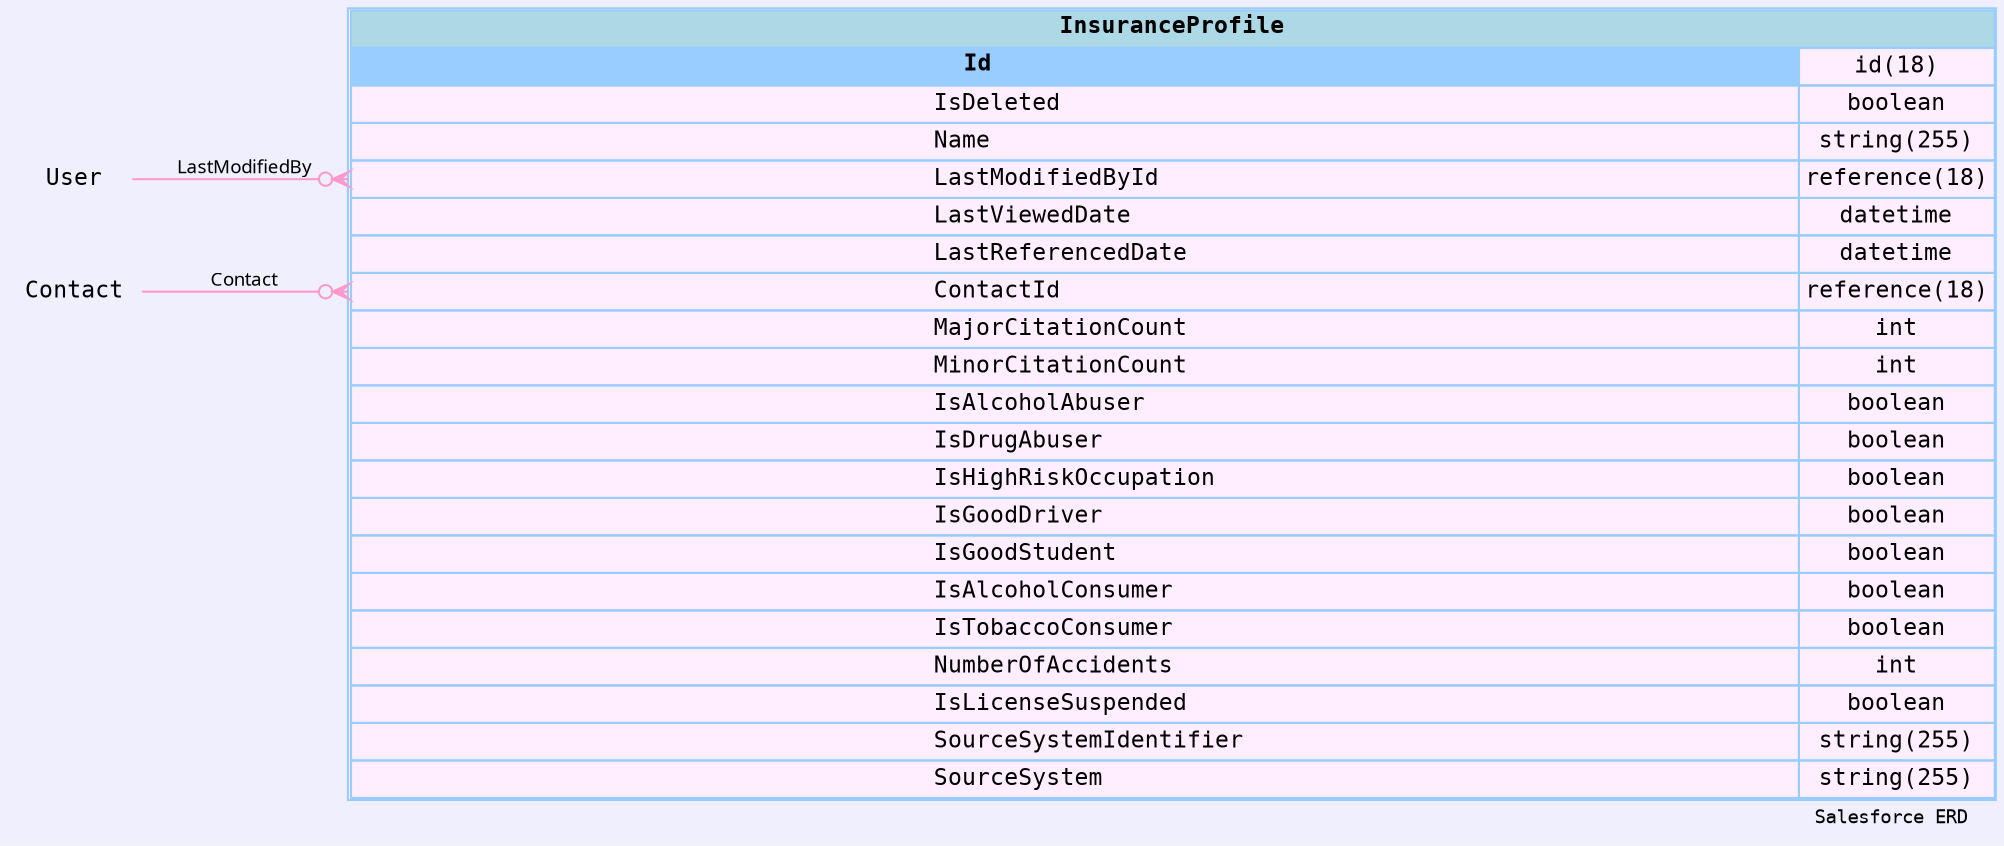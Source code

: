 
        digraph "Salesforce+ ERD" {  
            graph [  
              rankdir="RL"  
              bgcolor="#efeffd"  
              label="Salesforce ERD "  
              labeljust="r"  
              nodesep="0.18"  
              ranksep="0.46"        
              fontname="Courier"  
              fontsize="9"  
            ];  
            node [  
              fontname="Courier"  
              fontsize="11"  
              shape="plaintext"  
              color="#99ccff"  
            ];  
            edge [ arrowsize="0.8"   ];
        
            InsuranceProfile [shape=none, margin=0, label=<
                <table border="1" cellborder="1" cellspacing="0" bgcolor="#ffeeff" >   
                  <tr><td colspan="3" bgcolor="lightblue"><b>InsuranceProfile</b></td></tr>
             <tr>
                                        <td  bgcolor="#99ccff" port="Id" align="left">
                                           <b>Id</b>
                                        </td><td>id(18)</td></tr> <tr>
                                         <td port="IsDeleted" align="left">
                                         IsDeleted
                                       </td><td>boolean</td></tr> <tr>
                                         <td port="Name" align="left">
                                         Name
                                       </td><td>string(255)</td></tr> <tr>
                                         <td port="LastModifiedById" align="left">
                                         LastModifiedById
                                       </td><td>reference(18)</td></tr> <tr>
                                         <td port="LastViewedDate" align="left">
                                         LastViewedDate
                                       </td><td>datetime</td></tr> <tr>
                                         <td port="LastReferencedDate" align="left">
                                         LastReferencedDate
                                       </td><td>datetime</td></tr> <tr>
                                         <td port="ContactId" align="left">
                                         ContactId
                                       </td><td>reference(18)</td></tr> <tr>
                                         <td port="MajorCitationCount" align="left">
                                         MajorCitationCount
                                       </td><td>int</td></tr> <tr>
                                         <td port="MinorCitationCount" align="left">
                                         MinorCitationCount
                                       </td><td>int</td></tr> <tr>
                                         <td port="IsAlcoholAbuser" align="left">
                                         IsAlcoholAbuser
                                       </td><td>boolean</td></tr> <tr>
                                         <td port="IsDrugAbuser" align="left">
                                         IsDrugAbuser
                                       </td><td>boolean</td></tr> <tr>
                                         <td port="IsHighRiskOccupation" align="left">
                                         IsHighRiskOccupation
                                       </td><td>boolean</td></tr> <tr>
                                         <td port="IsGoodDriver" align="left">
                                         IsGoodDriver
                                       </td><td>boolean</td></tr> <tr>
                                         <td port="IsGoodStudent" align="left">
                                         IsGoodStudent
                                       </td><td>boolean</td></tr> <tr>
                                         <td port="IsAlcoholConsumer" align="left">
                                         IsAlcoholConsumer
                                       </td><td>boolean</td></tr> <tr>
                                         <td port="IsTobaccoConsumer" align="left">
                                         IsTobaccoConsumer
                                       </td><td>boolean</td></tr> <tr>
                                         <td port="NumberOfAccidents" align="left">
                                         NumberOfAccidents
                                       </td><td>int</td></tr> <tr>
                                         <td port="IsLicenseSuspended" align="left">
                                         IsLicenseSuspended
                                       </td><td>boolean</td></tr> <tr>
                                         <td port="SourceSystemIdentifier" align="left">
                                         SourceSystemIdentifier
                                       </td><td>string(255)</td></tr> <tr>
                                         <td port="SourceSystem" align="left">
                                         SourceSystem
                                       </td><td>string(255)</td></tr>            
                </table>
                >
                  URL="#"
                  tooltip=" InsuranceProfile "
                ];
            
                            "InsuranceProfile" : "LastModifiedById": w -> 
                                  "User" : "Id" 
                                           : e 
                                          [arrowhead=none 
                                           dir=back 
                                           arrowtail=crowodot 
                                           color="#ff99cc"
                                           label="LastModifiedBy"
                                           fontname="Monaco"
                                           fontsize="9"
                                          ];
                      
                            "InsuranceProfile" : "ContactId": w -> 
                                  "Contact" : "Id" 
                                           : e 
                                          [arrowhead=none 
                                           dir=back 
                                           arrowtail=crowodot 
                                           color="#ff99cc"
                                           label="Contact"
                                           fontname="Monaco"
                                           fontsize="9"
                                          ];
                      }